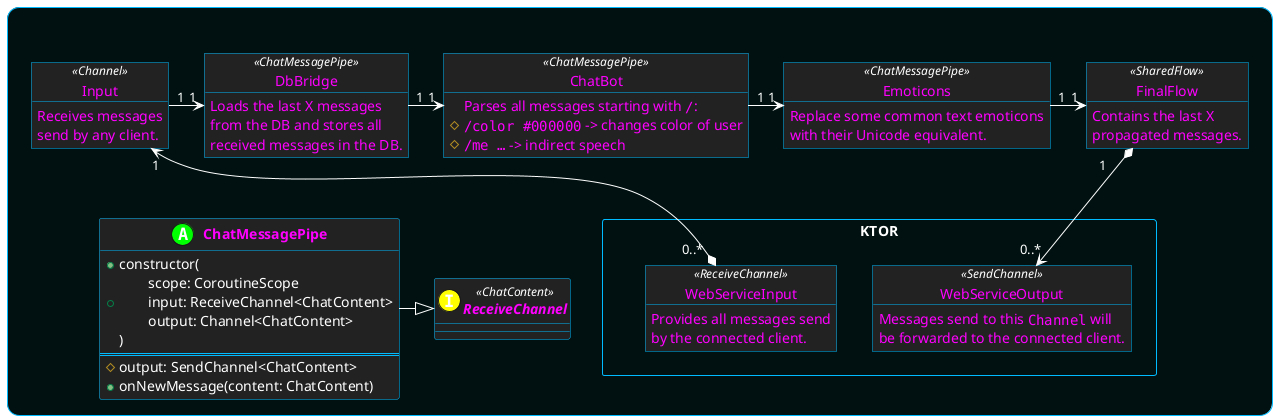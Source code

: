 @startuml
'https://plantuml.com/object-diagram

skinparam defaultFontColor #fff
skinparam titleFontColor #fff
skinparam arrowColor #Fff
skinparam packageBackgroundColor #222
skinparam packageFontColor #f0f
skinparam packageBorderColor #0BF
skinparam objectBackgroundColor #222
skinparam objectFontColor #f0f
skinparam objectBorderColor #0BF
skinparam classBackgroundColor #222
skinparam classFontColor #f0f
skinparam classBorderColor #0BF
skinparam rectangleBackgroundColor #011111
skinparam rectangleFontColor #fff
skinparam rectangleBorderColor #0BF
skinparam frameBackgroundColor #011111
skinparam nodeBackgroundColor #111
skinparam nodeFontColor #fff
skinparam nodeBorderColor #0BF
skinparam interfaceBackgroundColor #111
skinparam interfaceFontColor #FFF
skinparam interfaceBorderColor #0F0
skinparam componentStyle rectangle
skinparam circledCharacterFontColor black
skinparam RoundCorner<<roundCorners>> 25
hide rectangle <<roundCorners>> stereotype

rectangle " " <<roundCorners>> {

    together {
        Object Input <<Channel>> {
            Receives messages\nsend by any client.
        }
        Object FinalFlow <<SharedFlow>> {
            Contains the last X\npropagated messages.
        }

        object DbBridge <<ChatMessagePipe>> {
            Loads the last X messages\nfrom the DB and stores all\nreceived messages in the DB.
        }
        object ChatBot <<ChatMessagePipe>> {
            Parses all messages starting with ""/"":
            # ""/color #000000"" -> changes color of user
            # ""/me …"" -> indirect speech
        }
        object Emoticons <<ChatMessagePipe>> {
            Replace some common text emoticons\nwith their Unicode equivalent.
        }

        Input "1" -> "1" DbBridge
        DbBridge "1" -> "1" ChatBot
        ChatBot "1" -> "1" Emoticons
        Emoticons "1" -> "1" FinalFlow
    }

    together {
        rectangle KTOR {
            Object WebServiceInput <<ReceiveChannel>> {
                Provides all messages send\nby the connected client.
            }
            Object WebServiceOutput <<SendChannel>> {
                Messages send to this ""Channel"" will\nbe forwarded to the connected client.
            }
        }
        WebServiceInput "0..*\t" *--> "1" Input
        FinalFlow "1\t" *--> "0..*" WebServiceOutput
    }

    class "**ChatMessagePipe**" as ChatMessagePipe<<(A,#00ff00)>> {
        +constructor(
            \tscope: CoroutineScope
            +\tinput: ReceiveChannel<ChatContent>
            \toutput: Channel<ChatContent>
        )
        ===
        #output: SendChannel<ChatContent>
        +onNewMessage(content: ChatContent)
    }

    KTOR -[hidden]r- ChatMessagePipe
    interface "**ReceiveChannel**" as ReceiveChannel <<(I,#ffff00)>> <<ChatContent>>
    ChatMessagePipe -|> ReceiveChannel
}
@enduml
